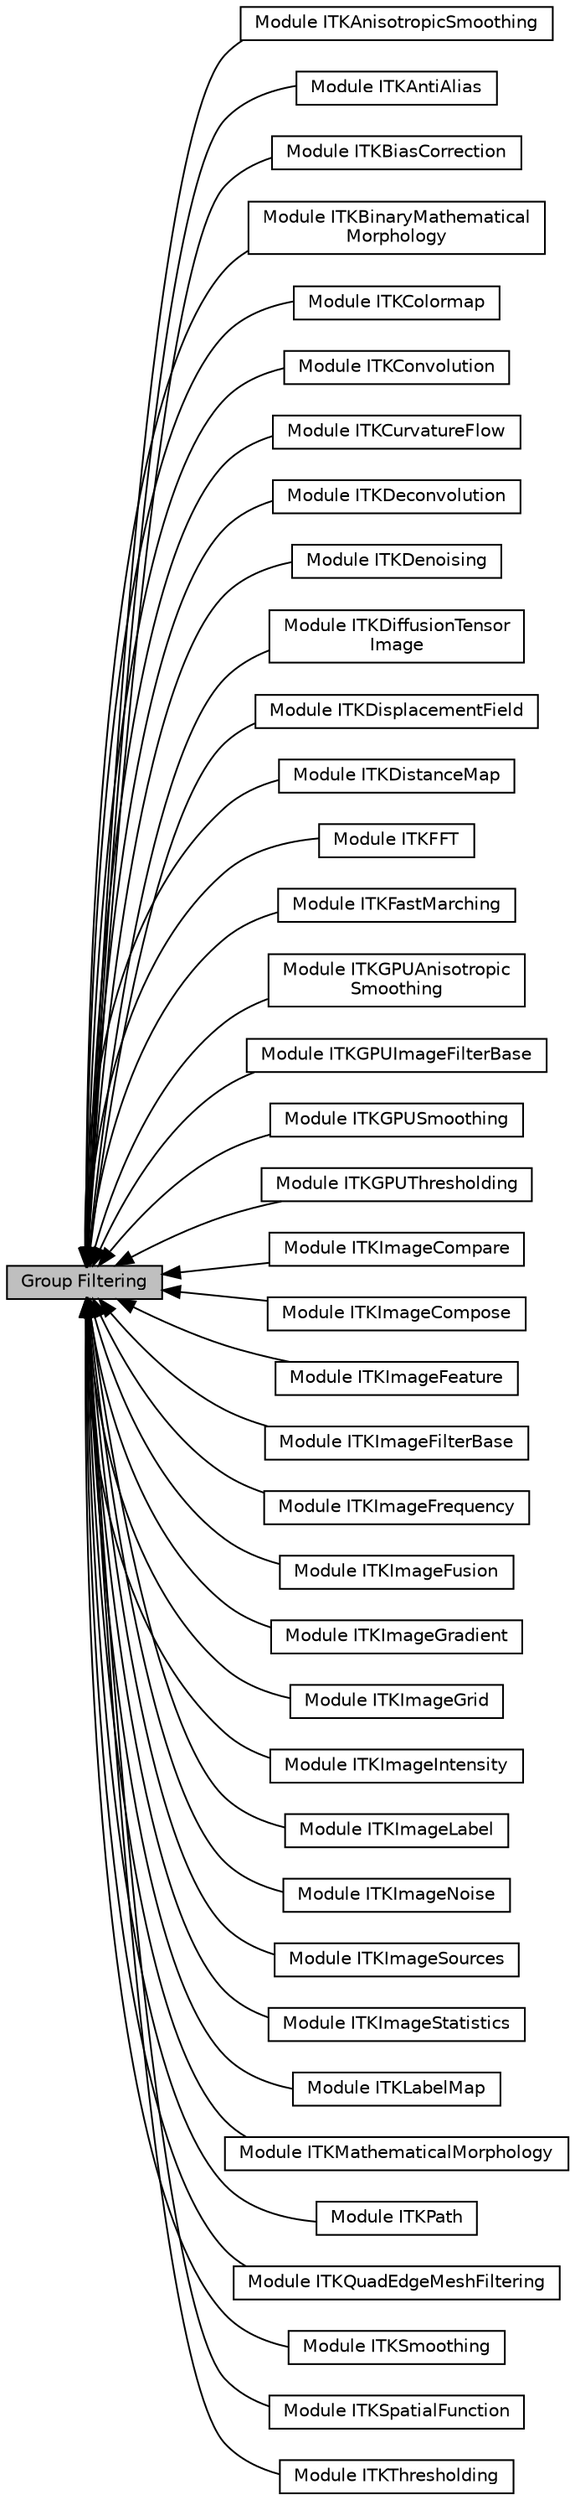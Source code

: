 digraph "Group Filtering"
{
  edge [fontname="Helvetica",fontsize="10",labelfontname="Helvetica",labelfontsize="10"];
  node [fontname="Helvetica",fontsize="10",shape=box];
  rankdir=LR;
  Node1 [label="Group Filtering",height=0.2,width=0.4,color="black", fillcolor="grey75", style="filled", fontcolor="black",tooltip=" "];
  Node2 [label="Module ITKAnisotropicSmoothing",height=0.2,width=0.4,color="black", fillcolor="white", style="filled",URL="$group__ITKAnisotropicSmoothing.html",tooltip=" "];
  Node3 [label="Module ITKAntiAlias",height=0.2,width=0.4,color="black", fillcolor="white", style="filled",URL="$group__ITKAntiAlias.html",tooltip=" "];
  Node4 [label="Module ITKBiasCorrection",height=0.2,width=0.4,color="black", fillcolor="white", style="filled",URL="$group__ITKBiasCorrection.html",tooltip=" "];
  Node5 [label="Module ITKBinaryMathematical\lMorphology",height=0.2,width=0.4,color="black", fillcolor="white", style="filled",URL="$group__ITKBinaryMathematicalMorphology.html",tooltip=" "];
  Node6 [label="Module ITKColormap",height=0.2,width=0.4,color="black", fillcolor="white", style="filled",URL="$group__ITKColormap.html",tooltip=" "];
  Node7 [label="Module ITKConvolution",height=0.2,width=0.4,color="black", fillcolor="white", style="filled",URL="$group__ITKConvolution.html",tooltip=" "];
  Node8 [label="Module ITKCurvatureFlow",height=0.2,width=0.4,color="black", fillcolor="white", style="filled",URL="$group__ITKCurvatureFlow.html",tooltip=" "];
  Node9 [label="Module ITKDeconvolution",height=0.2,width=0.4,color="black", fillcolor="white", style="filled",URL="$group__ITKDeconvolution.html",tooltip=" "];
  Node10 [label="Module ITKDenoising",height=0.2,width=0.4,color="black", fillcolor="white", style="filled",URL="$group__ITKDenoising.html",tooltip=" "];
  Node11 [label="Module ITKDiffusionTensor\lImage",height=0.2,width=0.4,color="black", fillcolor="white", style="filled",URL="$group__ITKDiffusionTensorImage.html",tooltip=" "];
  Node12 [label="Module ITKDisplacementField",height=0.2,width=0.4,color="black", fillcolor="white", style="filled",URL="$group__ITKDisplacementField.html",tooltip=" "];
  Node13 [label="Module ITKDistanceMap",height=0.2,width=0.4,color="black", fillcolor="white", style="filled",URL="$group__ITKDistanceMap.html",tooltip=" "];
  Node14 [label="Module ITKFFT",height=0.2,width=0.4,color="black", fillcolor="white", style="filled",URL="$group__ITKFFT.html",tooltip=" "];
  Node15 [label="Module ITKFastMarching",height=0.2,width=0.4,color="black", fillcolor="white", style="filled",URL="$group__ITKFastMarching.html",tooltip=" "];
  Node16 [label="Module ITKGPUAnisotropic\lSmoothing",height=0.2,width=0.4,color="black", fillcolor="white", style="filled",URL="$group__ITKGPUAnisotropicSmoothing.html",tooltip=" "];
  Node17 [label="Module ITKGPUImageFilterBase",height=0.2,width=0.4,color="black", fillcolor="white", style="filled",URL="$group__ITKGPUImageFilterBase.html",tooltip=" "];
  Node18 [label="Module ITKGPUSmoothing",height=0.2,width=0.4,color="black", fillcolor="white", style="filled",URL="$group__ITKGPUSmoothing.html",tooltip=" "];
  Node19 [label="Module ITKGPUThresholding",height=0.2,width=0.4,color="black", fillcolor="white", style="filled",URL="$group__ITKGPUThresholding.html",tooltip=" "];
  Node20 [label="Module ITKImageCompare",height=0.2,width=0.4,color="black", fillcolor="white", style="filled",URL="$group__ITKImageCompare.html",tooltip=" "];
  Node21 [label="Module ITKImageCompose",height=0.2,width=0.4,color="black", fillcolor="white", style="filled",URL="$group__ITKImageCompose.html",tooltip=" "];
  Node22 [label="Module ITKImageFeature",height=0.2,width=0.4,color="black", fillcolor="white", style="filled",URL="$group__ITKImageFeature.html",tooltip=" "];
  Node23 [label="Module ITKImageFilterBase",height=0.2,width=0.4,color="black", fillcolor="white", style="filled",URL="$group__ITKImageFilterBase.html",tooltip=" "];
  Node24 [label="Module ITKImageFrequency",height=0.2,width=0.4,color="black", fillcolor="white", style="filled",URL="$group__ITKImageFrequency.html",tooltip=" "];
  Node25 [label="Module ITKImageFusion",height=0.2,width=0.4,color="black", fillcolor="white", style="filled",URL="$group__ITKImageFusion.html",tooltip=" "];
  Node26 [label="Module ITKImageGradient",height=0.2,width=0.4,color="black", fillcolor="white", style="filled",URL="$group__ITKImageGradient.html",tooltip=" "];
  Node27 [label="Module ITKImageGrid",height=0.2,width=0.4,color="black", fillcolor="white", style="filled",URL="$group__ITKImageGrid.html",tooltip=" "];
  Node28 [label="Module ITKImageIntensity",height=0.2,width=0.4,color="black", fillcolor="white", style="filled",URL="$group__ITKImageIntensity.html",tooltip=" "];
  Node29 [label="Module ITKImageLabel",height=0.2,width=0.4,color="black", fillcolor="white", style="filled",URL="$group__ITKImageLabel.html",tooltip=" "];
  Node30 [label="Module ITKImageNoise",height=0.2,width=0.4,color="black", fillcolor="white", style="filled",URL="$group__ITKImageNoise.html",tooltip=" "];
  Node31 [label="Module ITKImageSources",height=0.2,width=0.4,color="black", fillcolor="white", style="filled",URL="$group__ITKImageSources.html",tooltip=" "];
  Node32 [label="Module ITKImageStatistics",height=0.2,width=0.4,color="black", fillcolor="white", style="filled",URL="$group__ITKImageStatistics.html",tooltip=" "];
  Node33 [label="Module ITKLabelMap",height=0.2,width=0.4,color="black", fillcolor="white", style="filled",URL="$group__ITKLabelMap.html",tooltip=" "];
  Node34 [label="Module ITKMathematicalMorphology",height=0.2,width=0.4,color="black", fillcolor="white", style="filled",URL="$group__ITKMathematicalMorphology.html",tooltip=" "];
  Node35 [label="Module ITKPath",height=0.2,width=0.4,color="black", fillcolor="white", style="filled",URL="$group__ITKPath.html",tooltip=" "];
  Node36 [label="Module ITKQuadEdgeMeshFiltering",height=0.2,width=0.4,color="black", fillcolor="white", style="filled",URL="$group__ITKQuadEdgeMeshFiltering.html",tooltip=" "];
  Node37 [label="Module ITKSmoothing",height=0.2,width=0.4,color="black", fillcolor="white", style="filled",URL="$group__ITKSmoothing.html",tooltip=" "];
  Node38 [label="Module ITKSpatialFunction",height=0.2,width=0.4,color="black", fillcolor="white", style="filled",URL="$group__ITKSpatialFunction.html",tooltip=" "];
  Node39 [label="Module ITKThresholding",height=0.2,width=0.4,color="black", fillcolor="white", style="filled",URL="$group__ITKThresholding.html",tooltip=" "];
  Node1->Node2 [shape=plaintext, dir="back", style="solid"];
  Node1->Node3 [shape=plaintext, dir="back", style="solid"];
  Node1->Node4 [shape=plaintext, dir="back", style="solid"];
  Node1->Node5 [shape=plaintext, dir="back", style="solid"];
  Node1->Node6 [shape=plaintext, dir="back", style="solid"];
  Node1->Node7 [shape=plaintext, dir="back", style="solid"];
  Node1->Node8 [shape=plaintext, dir="back", style="solid"];
  Node1->Node9 [shape=plaintext, dir="back", style="solid"];
  Node1->Node10 [shape=plaintext, dir="back", style="solid"];
  Node1->Node11 [shape=plaintext, dir="back", style="solid"];
  Node1->Node12 [shape=plaintext, dir="back", style="solid"];
  Node1->Node13 [shape=plaintext, dir="back", style="solid"];
  Node1->Node14 [shape=plaintext, dir="back", style="solid"];
  Node1->Node15 [shape=plaintext, dir="back", style="solid"];
  Node1->Node16 [shape=plaintext, dir="back", style="solid"];
  Node1->Node17 [shape=plaintext, dir="back", style="solid"];
  Node1->Node18 [shape=plaintext, dir="back", style="solid"];
  Node1->Node19 [shape=plaintext, dir="back", style="solid"];
  Node1->Node20 [shape=plaintext, dir="back", style="solid"];
  Node1->Node21 [shape=plaintext, dir="back", style="solid"];
  Node1->Node22 [shape=plaintext, dir="back", style="solid"];
  Node1->Node23 [shape=plaintext, dir="back", style="solid"];
  Node1->Node24 [shape=plaintext, dir="back", style="solid"];
  Node1->Node25 [shape=plaintext, dir="back", style="solid"];
  Node1->Node26 [shape=plaintext, dir="back", style="solid"];
  Node1->Node27 [shape=plaintext, dir="back", style="solid"];
  Node1->Node28 [shape=plaintext, dir="back", style="solid"];
  Node1->Node29 [shape=plaintext, dir="back", style="solid"];
  Node1->Node30 [shape=plaintext, dir="back", style="solid"];
  Node1->Node31 [shape=plaintext, dir="back", style="solid"];
  Node1->Node32 [shape=plaintext, dir="back", style="solid"];
  Node1->Node33 [shape=plaintext, dir="back", style="solid"];
  Node1->Node34 [shape=plaintext, dir="back", style="solid"];
  Node1->Node35 [shape=plaintext, dir="back", style="solid"];
  Node1->Node36 [shape=plaintext, dir="back", style="solid"];
  Node1->Node37 [shape=plaintext, dir="back", style="solid"];
  Node1->Node38 [shape=plaintext, dir="back", style="solid"];
  Node1->Node39 [shape=plaintext, dir="back", style="solid"];
}

